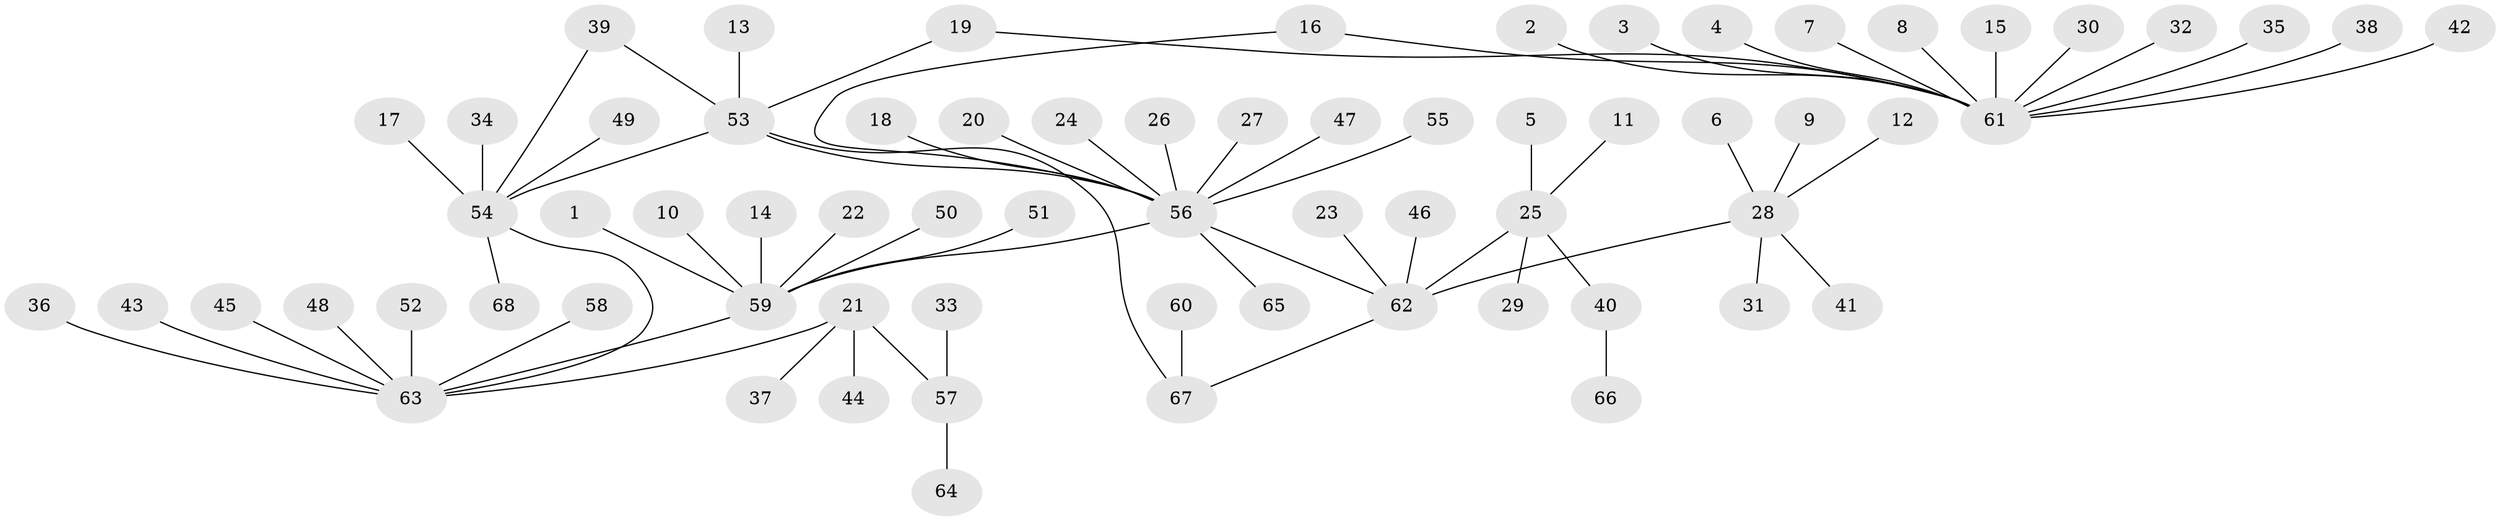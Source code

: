 // original degree distribution, {15: 0.014814814814814815, 4: 0.007407407407407408, 8: 0.007407407407407408, 3: 0.08888888888888889, 7: 0.02962962962962963, 11: 0.007407407407407408, 1: 0.6666666666666666, 9: 0.014814814814814815, 2: 0.14074074074074075, 5: 0.022222222222222223}
// Generated by graph-tools (version 1.1) at 2025/49/03/09/25 03:49:57]
// undirected, 68 vertices, 71 edges
graph export_dot {
graph [start="1"]
  node [color=gray90,style=filled];
  1;
  2;
  3;
  4;
  5;
  6;
  7;
  8;
  9;
  10;
  11;
  12;
  13;
  14;
  15;
  16;
  17;
  18;
  19;
  20;
  21;
  22;
  23;
  24;
  25;
  26;
  27;
  28;
  29;
  30;
  31;
  32;
  33;
  34;
  35;
  36;
  37;
  38;
  39;
  40;
  41;
  42;
  43;
  44;
  45;
  46;
  47;
  48;
  49;
  50;
  51;
  52;
  53;
  54;
  55;
  56;
  57;
  58;
  59;
  60;
  61;
  62;
  63;
  64;
  65;
  66;
  67;
  68;
  1 -- 59 [weight=1.0];
  2 -- 61 [weight=1.0];
  3 -- 61 [weight=1.0];
  4 -- 61 [weight=1.0];
  5 -- 25 [weight=1.0];
  6 -- 28 [weight=1.0];
  7 -- 61 [weight=1.0];
  8 -- 61 [weight=1.0];
  9 -- 28 [weight=1.0];
  10 -- 59 [weight=1.0];
  11 -- 25 [weight=1.0];
  12 -- 28 [weight=1.0];
  13 -- 53 [weight=1.0];
  14 -- 59 [weight=1.0];
  15 -- 61 [weight=1.0];
  16 -- 56 [weight=1.0];
  16 -- 61 [weight=1.0];
  17 -- 54 [weight=1.0];
  18 -- 56 [weight=1.0];
  19 -- 53 [weight=1.0];
  19 -- 61 [weight=1.0];
  20 -- 56 [weight=1.0];
  21 -- 37 [weight=1.0];
  21 -- 44 [weight=1.0];
  21 -- 57 [weight=1.0];
  21 -- 63 [weight=1.0];
  22 -- 59 [weight=1.0];
  23 -- 62 [weight=1.0];
  24 -- 56 [weight=1.0];
  25 -- 29 [weight=1.0];
  25 -- 40 [weight=1.0];
  25 -- 62 [weight=1.0];
  26 -- 56 [weight=1.0];
  27 -- 56 [weight=1.0];
  28 -- 31 [weight=1.0];
  28 -- 41 [weight=1.0];
  28 -- 62 [weight=1.0];
  30 -- 61 [weight=1.0];
  32 -- 61 [weight=1.0];
  33 -- 57 [weight=1.0];
  34 -- 54 [weight=1.0];
  35 -- 61 [weight=1.0];
  36 -- 63 [weight=1.0];
  38 -- 61 [weight=1.0];
  39 -- 53 [weight=1.0];
  39 -- 54 [weight=1.0];
  40 -- 66 [weight=1.0];
  42 -- 61 [weight=1.0];
  43 -- 63 [weight=1.0];
  45 -- 63 [weight=1.0];
  46 -- 62 [weight=1.0];
  47 -- 56 [weight=1.0];
  48 -- 63 [weight=1.0];
  49 -- 54 [weight=1.0];
  50 -- 59 [weight=1.0];
  51 -- 59 [weight=1.0];
  52 -- 63 [weight=1.0];
  53 -- 54 [weight=1.0];
  53 -- 56 [weight=1.0];
  53 -- 67 [weight=1.0];
  54 -- 63 [weight=1.0];
  54 -- 68 [weight=1.0];
  55 -- 56 [weight=1.0];
  56 -- 59 [weight=1.0];
  56 -- 62 [weight=1.0];
  56 -- 65 [weight=1.0];
  57 -- 64 [weight=1.0];
  58 -- 63 [weight=1.0];
  59 -- 63 [weight=1.0];
  60 -- 67 [weight=1.0];
  62 -- 67 [weight=1.0];
}
